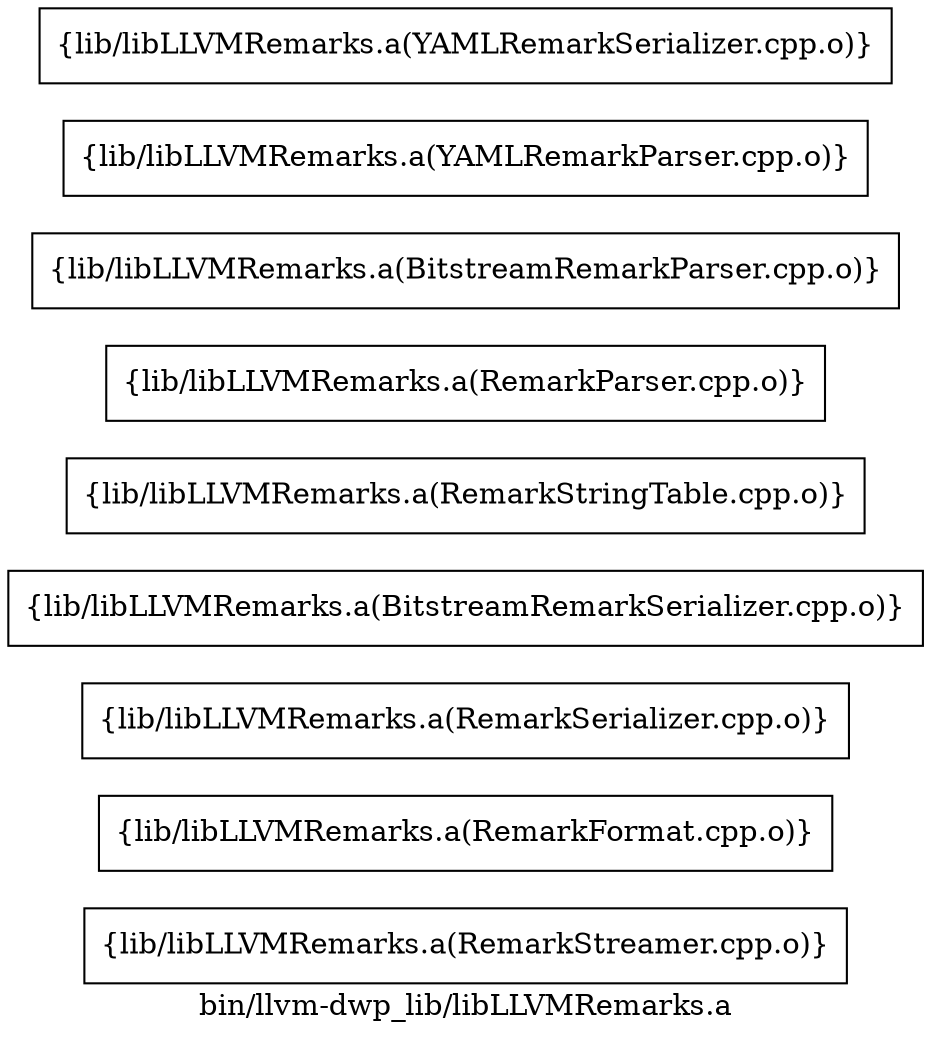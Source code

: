 digraph "bin/llvm-dwp_lib/libLLVMRemarks.a" {
	label="bin/llvm-dwp_lib/libLLVMRemarks.a";
	rankdir=LR;

	Node0x557914d8f928 [shape=record,shape=box,group=0,label="{lib/libLLVMRemarks.a(RemarkStreamer.cpp.o)}"];
	Node0x557914d91408 [shape=record,shape=box,group=0,label="{lib/libLLVMRemarks.a(RemarkFormat.cpp.o)}"];
	Node0x557914d905f8 [shape=record,shape=box,group=0,label="{lib/libLLVMRemarks.a(RemarkSerializer.cpp.o)}"];
	Node0x557914d91f48 [shape=record,shape=box,group=0,label="{lib/libLLVMRemarks.a(BitstreamRemarkSerializer.cpp.o)}"];
	Node0x557914d90a58 [shape=record,shape=box,group=0,label="{lib/libLLVMRemarks.a(RemarkStringTable.cpp.o)}"];
	Node0x557914d918b8 [shape=record,shape=box,group=0,label="{lib/libLLVMRemarks.a(RemarkParser.cpp.o)}"];
	Node0x557914d7ecb8 [shape=record,shape=box,group=0,label="{lib/libLLVMRemarks.a(BitstreamRemarkParser.cpp.o)}"];
	Node0x557914d7e8a8 [shape=record,shape=box,group=0,label="{lib/libLLVMRemarks.a(YAMLRemarkParser.cpp.o)}"];
	Node0x557914d878b8 [shape=record,shape=box,group=0,label="{lib/libLLVMRemarks.a(YAMLRemarkSerializer.cpp.o)}"];
}
